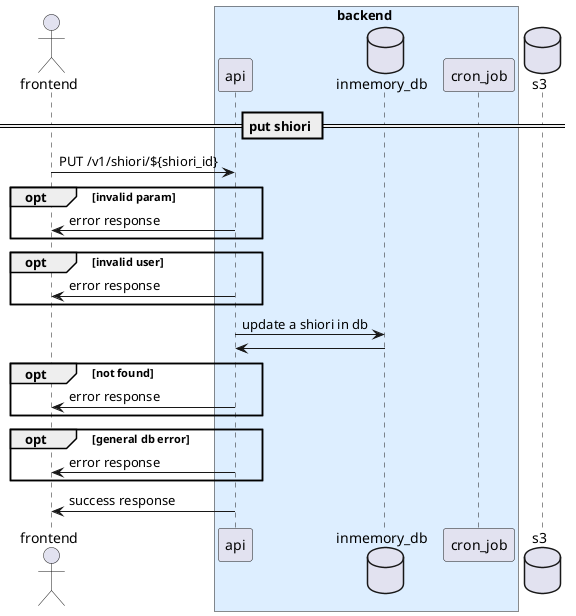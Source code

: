 @startuml

actor frontend as fe
box backend #ddeeff
participant api
database inmemory_db as db
participant cron_job as cron
end box
database s3 as s3

== put shiori ==

fe -> api: PUT /v1/shiori/${shiori_id}

opt invalid param
  api -> fe: error response
end opt

opt invalid user
  api -> fe: error response
end opt

api -> db: update a shiori in db
db -> api:

opt not found
  api -> fe: error response
end opt

opt general db error
  api -> fe: error response
end opt

api -> fe: success response

@enduml

